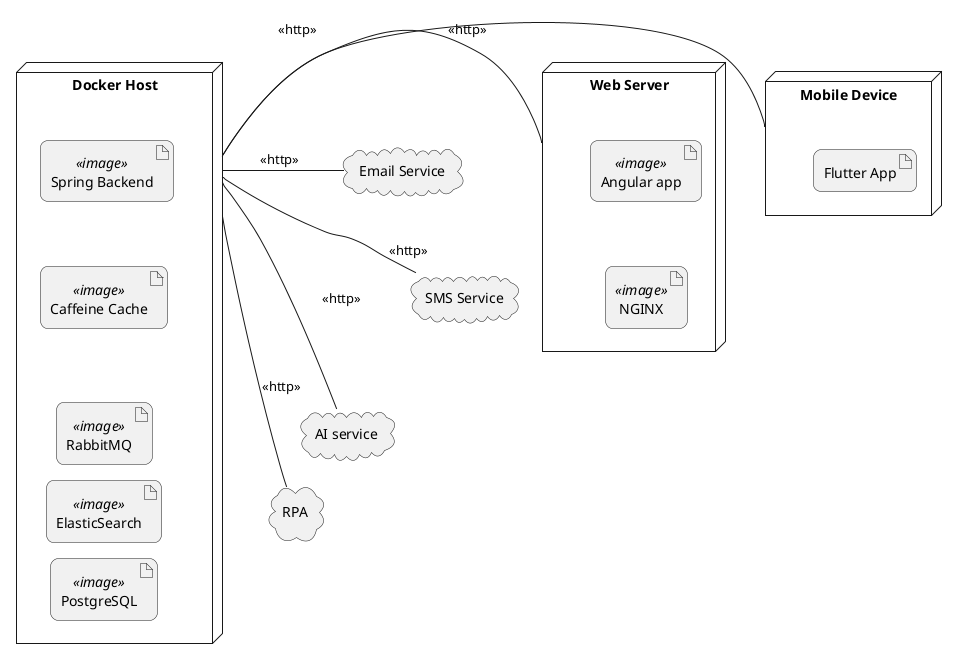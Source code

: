 @startuml
skinparam roundCorner 15
skinparam nodesep 40
skinparam ranksep 10
node "Docker Host" as s {
  artifact "Spring Backend" as 1 <<image>>
  artifact "Caffeine Cache" as 2 <<image>>
  artifact "ElasticSearch" as 4 <<image>>
  artifact "RabbitMQ" as 3 <<image>>
  artifact "PostgreSQL" as 5 <<image>>
}
1 -[hidden]down- 2
2 -[hidden]down- 3
3 -[hidden]down- 4
4 -[hidden]down- 5
node "Web Server" as w {
    artifact "NGINX" as 6 <<image>>
    artifact "Angular app" as 7 <<image>>
}
node "Mobile Device" as d {
    artifact "Flutter App"
}
cloud "Email Service" as e
cloud "SMS Service" as sms
cloud "AI service" as ai
cloud RPA
7 -[hidden]down- 6
e -[hidden]down- sms
sms -[hidden]down- ai
ai -[hidden]down- RPA
s -right- w : "<<http>>"
s -right- d : "<<http>>"
e -left- s : "<<http>>"
s -down- sms : "<<http>>"
s -left- ai : "<<http>>"
s -left- RPA : "<<http>>"
@enduml
